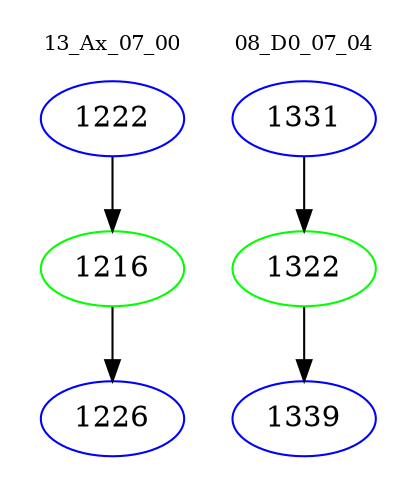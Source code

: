 digraph{
subgraph cluster_0 {
color = white
label = "13_Ax_07_00";
fontsize=10;
T0_1222 [label="1222", color="blue"]
T0_1222 -> T0_1216 [color="black"]
T0_1216 [label="1216", color="green"]
T0_1216 -> T0_1226 [color="black"]
T0_1226 [label="1226", color="blue"]
}
subgraph cluster_1 {
color = white
label = "08_D0_07_04";
fontsize=10;
T1_1331 [label="1331", color="blue"]
T1_1331 -> T1_1322 [color="black"]
T1_1322 [label="1322", color="green"]
T1_1322 -> T1_1339 [color="black"]
T1_1339 [label="1339", color="blue"]
}
}
